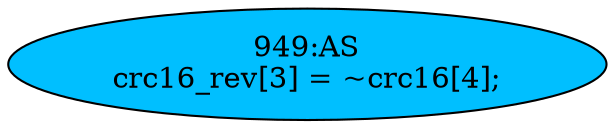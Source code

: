 strict digraph "" {
	node [label="\N"];
	"949:AS"	 [ast="<pyverilog.vparser.ast.Assign object at 0x7f55d3d0f2d0>",
		def_var="['crc16_rev']",
		fillcolor=deepskyblue,
		label="949:AS
crc16_rev[3] = ~crc16[4];",
		statements="[]",
		style=filled,
		typ=Assign,
		use_var="['crc16']"];
}
